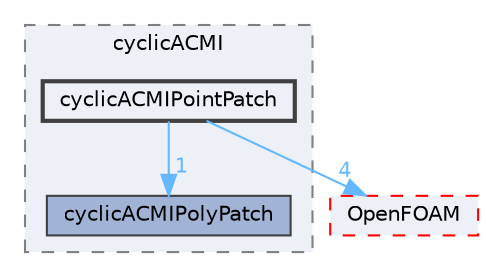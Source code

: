digraph "src/meshTools/AMIInterpolation/patches/cyclicACMI/cyclicACMIPointPatch"
{
 // LATEX_PDF_SIZE
  bgcolor="transparent";
  edge [fontname=Helvetica,fontsize=10,labelfontname=Helvetica,labelfontsize=10];
  node [fontname=Helvetica,fontsize=10,shape=box,height=0.2,width=0.4];
  compound=true
  subgraph clusterdir_a002ce956f212465992d628c933cbc63 {
    graph [ bgcolor="#edf0f7", pencolor="grey50", label="cyclicACMI", fontname=Helvetica,fontsize=10 style="filled,dashed", URL="dir_a002ce956f212465992d628c933cbc63.html",tooltip=""]
  dir_26ee5e4b9da588a2947f2d813fc2e4bb [label="cyclicACMIPolyPatch", fillcolor="#a2b4d6", color="grey25", style="filled", URL="dir_26ee5e4b9da588a2947f2d813fc2e4bb.html",tooltip=""];
  dir_208ffac72094518ceaf68827ac55f4a3 [label="cyclicACMIPointPatch", fillcolor="#edf0f7", color="grey25", style="filled,bold", URL="dir_208ffac72094518ceaf68827ac55f4a3.html",tooltip=""];
  }
  dir_c5473ff19b20e6ec4dfe5c310b3778a8 [label="OpenFOAM", fillcolor="#edf0f7", color="red", style="filled,dashed", URL="dir_c5473ff19b20e6ec4dfe5c310b3778a8.html",tooltip=""];
  dir_208ffac72094518ceaf68827ac55f4a3->dir_26ee5e4b9da588a2947f2d813fc2e4bb [headlabel="1", labeldistance=1.5 headhref="dir_000770_000772.html" href="dir_000770_000772.html" color="steelblue1" fontcolor="steelblue1"];
  dir_208ffac72094518ceaf68827ac55f4a3->dir_c5473ff19b20e6ec4dfe5c310b3778a8 [headlabel="4", labeldistance=1.5 headhref="dir_000770_002695.html" href="dir_000770_002695.html" color="steelblue1" fontcolor="steelblue1"];
}

